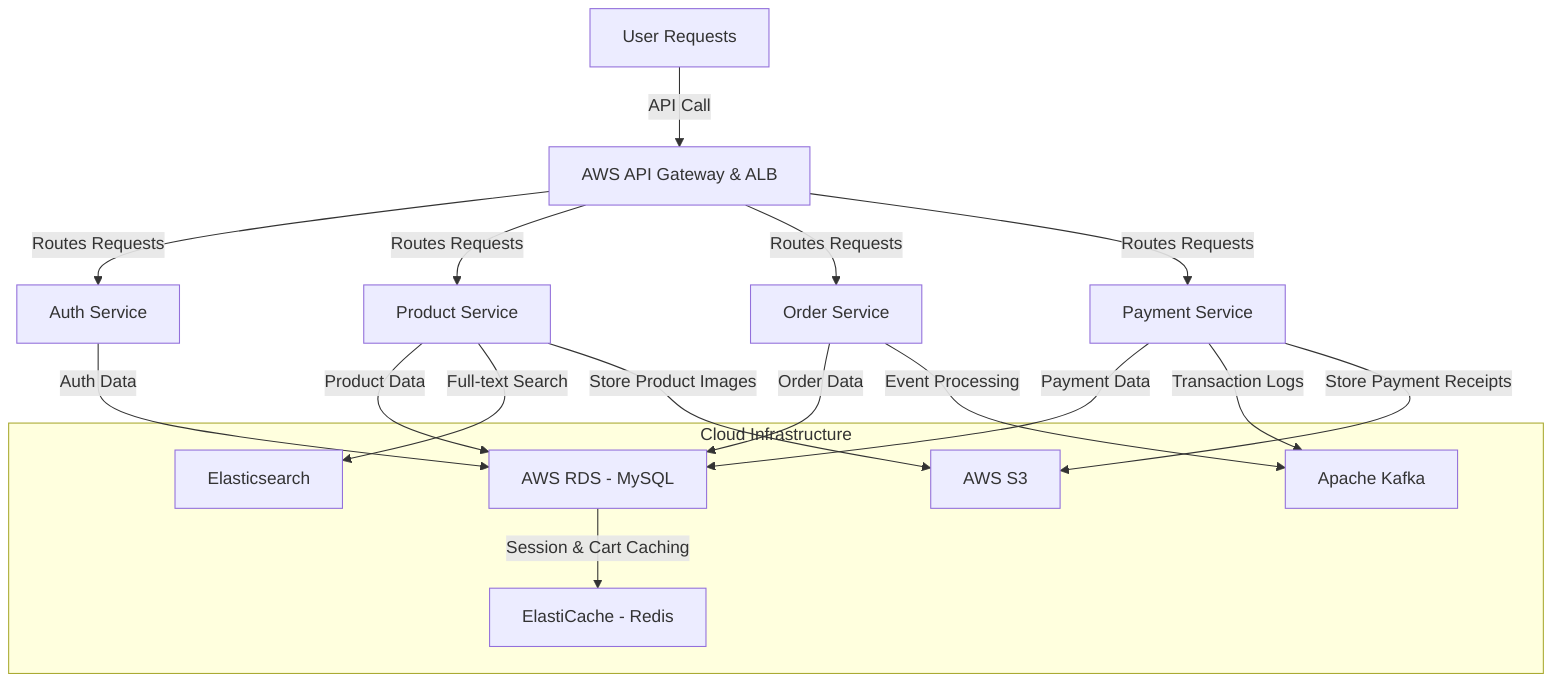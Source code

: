 graph TD
    A[User Requests] -->|API Call| B[AWS API Gateway & ALB]
    
    B -->|Routes Requests| C[Auth Service]
    B -->|Routes Requests| D[Product Service]
    B -->|Routes Requests| E[Order Service]
    B -->|Routes Requests| F[Payment Service]

    C -->|Auth Data| G[AWS RDS - MySQL]
    D -->|Product Data| G
    E -->|Order Data| G
    F -->|Payment Data| G

    D -->|Full-text Search| H[Elasticsearch]
    
    E -->|Event Processing| I[Apache Kafka]
    F -->|Transaction Logs| I
    
    G -->|Session & Cart Caching| J[ElastiCache - Redis]

    F -->|Store Payment Receipts| K[AWS S3]
    D -->|Store Product Images| K

    subgraph Cloud Infrastructure
        G
        H
        I
        J
        K
    end